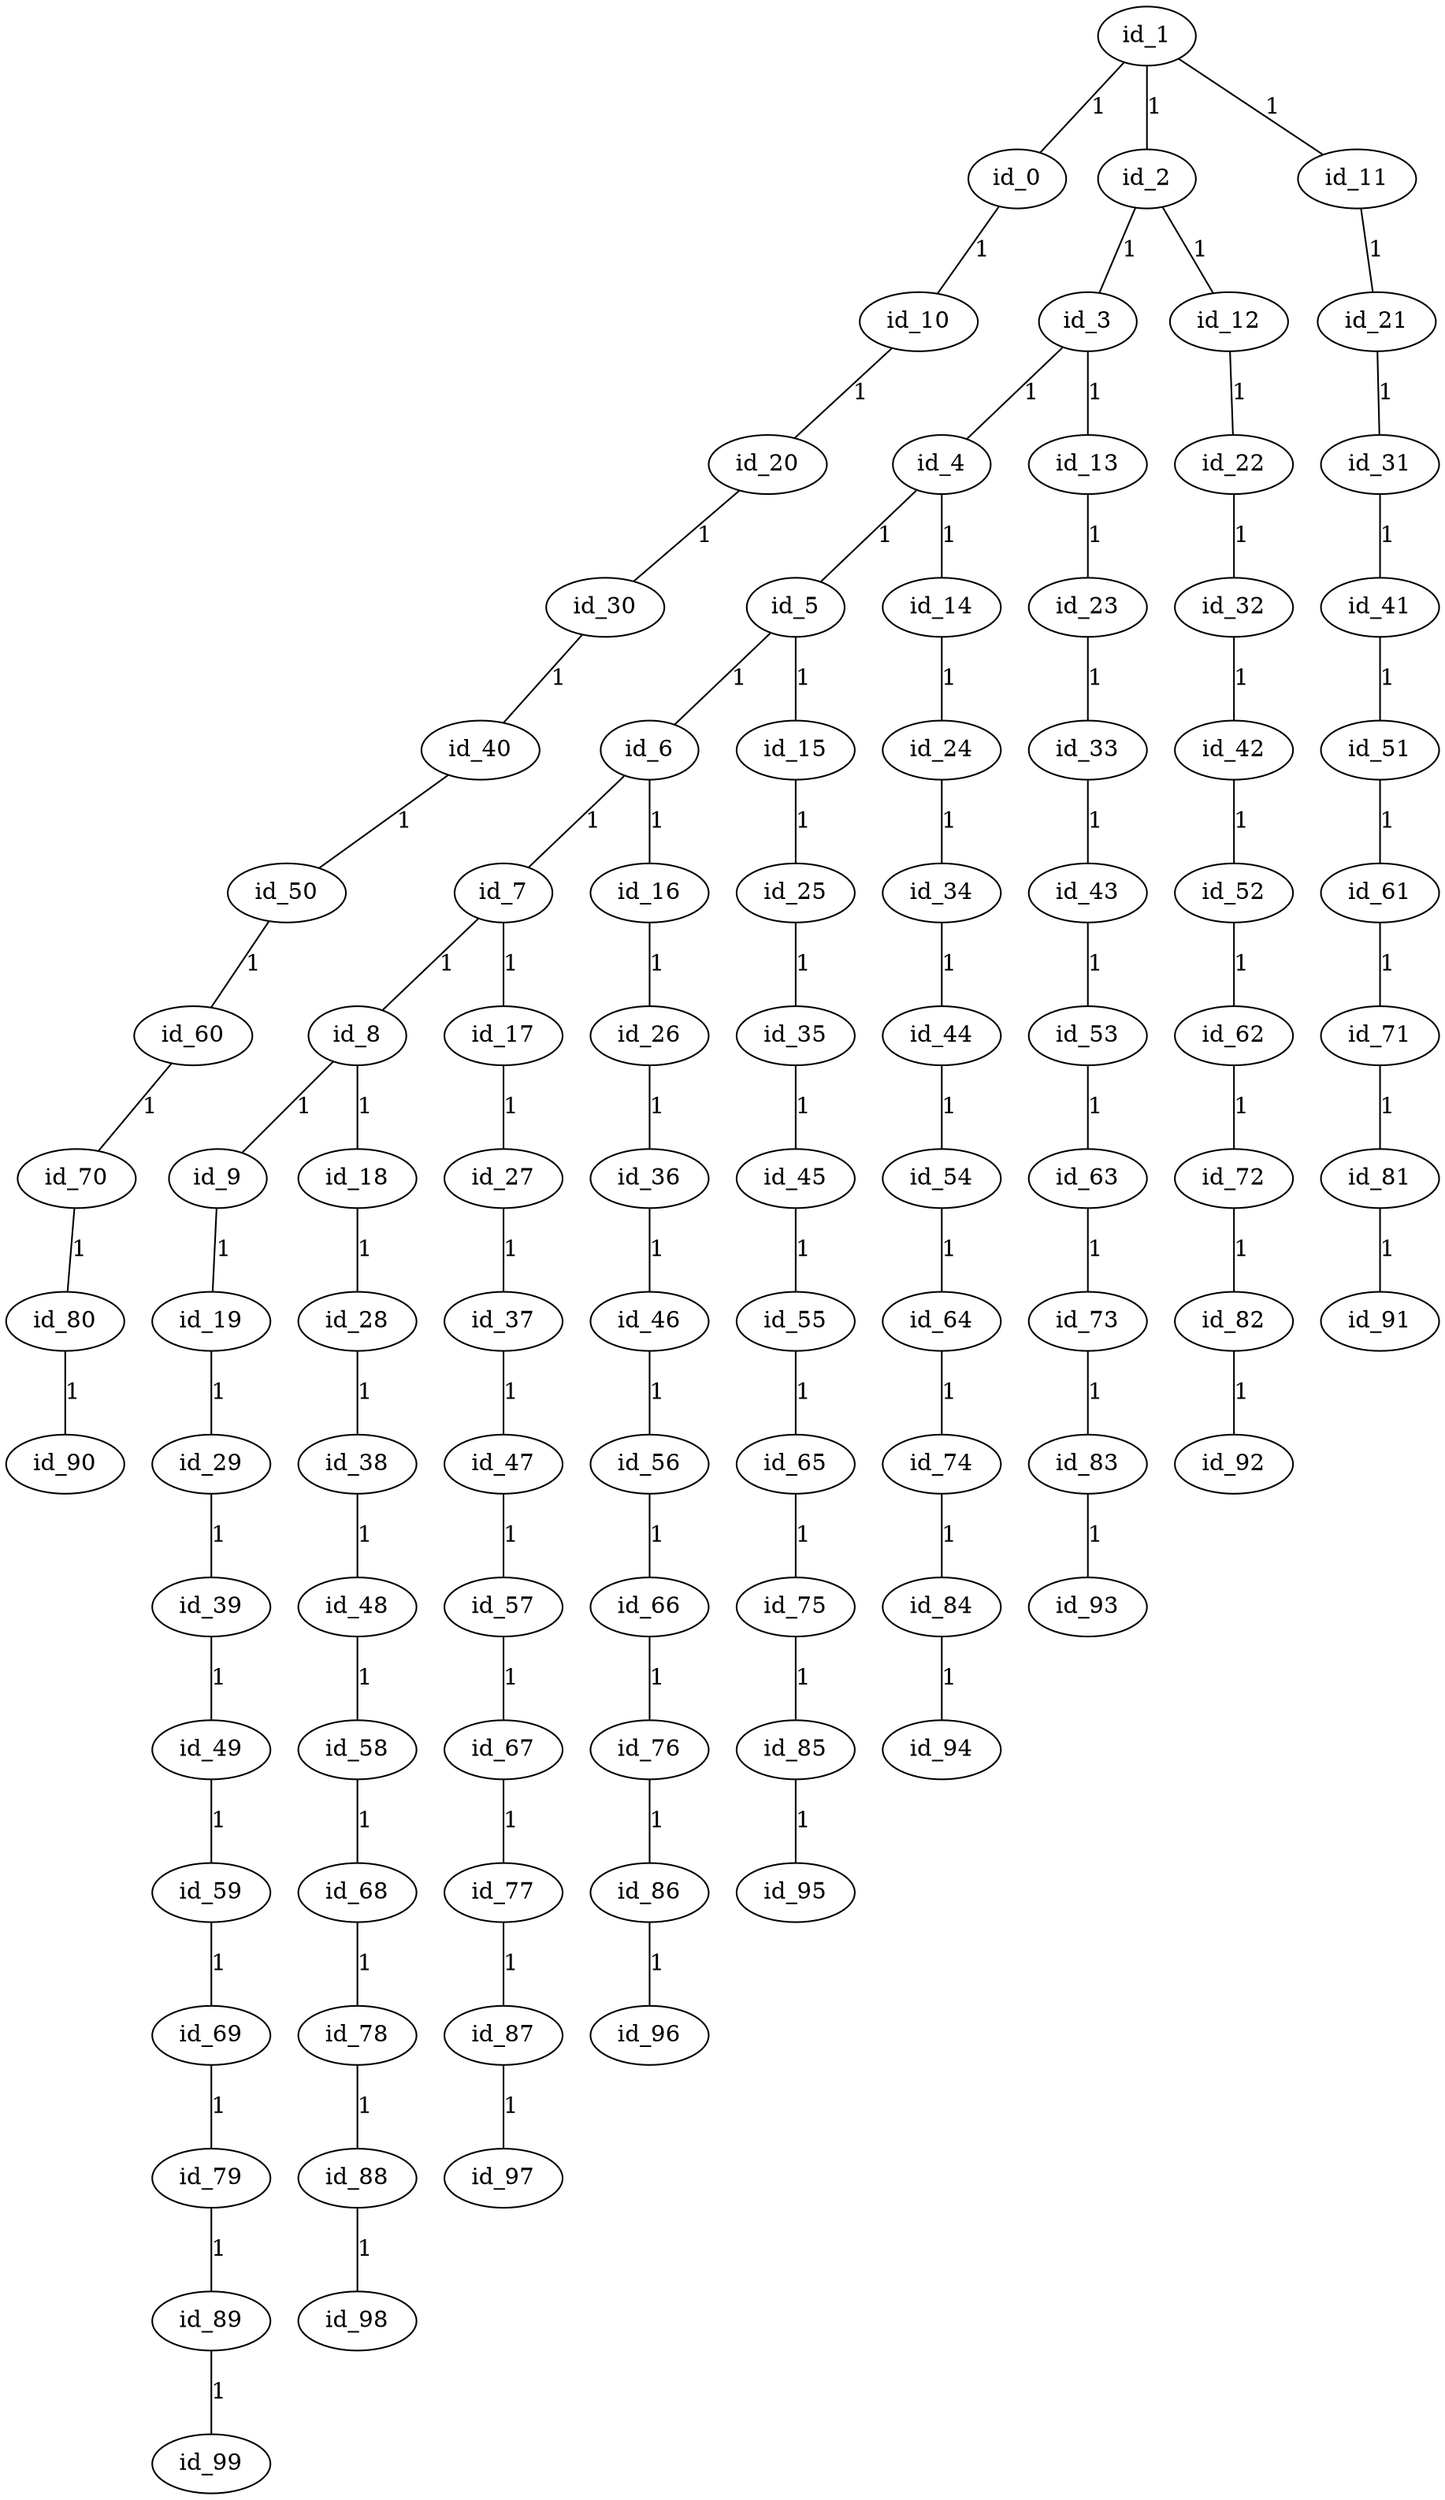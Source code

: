 graph GR{
id_1;
id_0;
id_2;
id_11;
id_10;
id_3;
id_12;
id_21;
id_20;
id_4;
id_13;
id_22;
id_31;
id_30;
id_5;
id_14;
id_23;
id_32;
id_41;
id_40;
id_6;
id_15;
id_24;
id_33;
id_42;
id_51;
id_50;
id_7;
id_16;
id_25;
id_34;
id_43;
id_52;
id_61;
id_60;
id_8;
id_17;
id_26;
id_35;
id_44;
id_53;
id_62;
id_71;
id_70;
id_9;
id_18;
id_27;
id_36;
id_45;
id_54;
id_63;
id_72;
id_81;
id_80;
id_19;
id_28;
id_37;
id_46;
id_55;
id_64;
id_73;
id_82;
id_91;
id_90;
id_29;
id_38;
id_47;
id_56;
id_65;
id_74;
id_83;
id_92;
id_39;
id_48;
id_57;
id_66;
id_75;
id_84;
id_93;
id_49;
id_58;
id_67;
id_76;
id_85;
id_94;
id_59;
id_68;
id_77;
id_86;
id_95;
id_69;
id_78;
id_87;
id_96;
id_79;
id_88;
id_97;
id_89;
id_98;
id_99;
id_1--id_0[label=1];
id_1--id_2[label=1];
id_1--id_11[label=1];
id_0--id_10[label=1];
id_2--id_3[label=1];
id_2--id_12[label=1];
id_11--id_21[label=1];
id_10--id_20[label=1];
id_3--id_4[label=1];
id_3--id_13[label=1];
id_12--id_22[label=1];
id_21--id_31[label=1];
id_20--id_30[label=1];
id_4--id_5[label=1];
id_4--id_14[label=1];
id_13--id_23[label=1];
id_22--id_32[label=1];
id_31--id_41[label=1];
id_30--id_40[label=1];
id_5--id_6[label=1];
id_5--id_15[label=1];
id_14--id_24[label=1];
id_23--id_33[label=1];
id_32--id_42[label=1];
id_41--id_51[label=1];
id_40--id_50[label=1];
id_6--id_7[label=1];
id_6--id_16[label=1];
id_15--id_25[label=1];
id_24--id_34[label=1];
id_33--id_43[label=1];
id_42--id_52[label=1];
id_51--id_61[label=1];
id_50--id_60[label=1];
id_7--id_8[label=1];
id_7--id_17[label=1];
id_16--id_26[label=1];
id_25--id_35[label=1];
id_34--id_44[label=1];
id_43--id_53[label=1];
id_52--id_62[label=1];
id_61--id_71[label=1];
id_60--id_70[label=1];
id_8--id_9[label=1];
id_8--id_18[label=1];
id_17--id_27[label=1];
id_26--id_36[label=1];
id_35--id_45[label=1];
id_44--id_54[label=1];
id_53--id_63[label=1];
id_62--id_72[label=1];
id_71--id_81[label=1];
id_70--id_80[label=1];
id_9--id_19[label=1];
id_18--id_28[label=1];
id_27--id_37[label=1];
id_36--id_46[label=1];
id_45--id_55[label=1];
id_54--id_64[label=1];
id_63--id_73[label=1];
id_72--id_82[label=1];
id_81--id_91[label=1];
id_80--id_90[label=1];
id_19--id_29[label=1];
id_28--id_38[label=1];
id_37--id_47[label=1];
id_46--id_56[label=1];
id_55--id_65[label=1];
id_64--id_74[label=1];
id_73--id_83[label=1];
id_82--id_92[label=1];
id_29--id_39[label=1];
id_38--id_48[label=1];
id_47--id_57[label=1];
id_56--id_66[label=1];
id_65--id_75[label=1];
id_74--id_84[label=1];
id_83--id_93[label=1];
id_39--id_49[label=1];
id_48--id_58[label=1];
id_57--id_67[label=1];
id_66--id_76[label=1];
id_75--id_85[label=1];
id_84--id_94[label=1];
id_49--id_59[label=1];
id_58--id_68[label=1];
id_67--id_77[label=1];
id_76--id_86[label=1];
id_85--id_95[label=1];
id_59--id_69[label=1];
id_68--id_78[label=1];
id_77--id_87[label=1];
id_86--id_96[label=1];
id_69--id_79[label=1];
id_78--id_88[label=1];
id_87--id_97[label=1];
id_79--id_89[label=1];
id_88--id_98[label=1];
id_89--id_99[label=1];
}